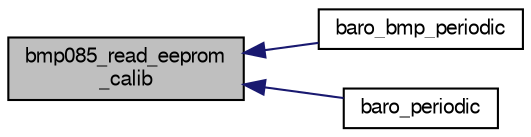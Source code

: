 digraph "bmp085_read_eeprom_calib"
{
  edge [fontname="FreeSans",fontsize="10",labelfontname="FreeSans",labelfontsize="10"];
  node [fontname="FreeSans",fontsize="10",shape=record];
  rankdir="LR";
  Node1 [label="bmp085_read_eeprom\l_calib",height=0.2,width=0.4,color="black", fillcolor="grey75", style="filled", fontcolor="black"];
  Node1 -> Node2 [dir="back",color="midnightblue",fontsize="10",style="solid",fontname="FreeSans"];
  Node2 [label="baro_bmp_periodic",height=0.2,width=0.4,color="black", fillcolor="white", style="filled",URL="$baro__bmp_8h.html#a2c8ab237cbb8ec936485236b89562181"];
  Node1 -> Node3 [dir="back",color="midnightblue",fontsize="10",style="solid",fontname="FreeSans"];
  Node3 [label="baro_periodic",height=0.2,width=0.4,color="black", fillcolor="white", style="filled",URL="$lia_2baro__board_8c.html#a23ed77c56ba44b3ed3cc3b8e378bdb00"];
}
